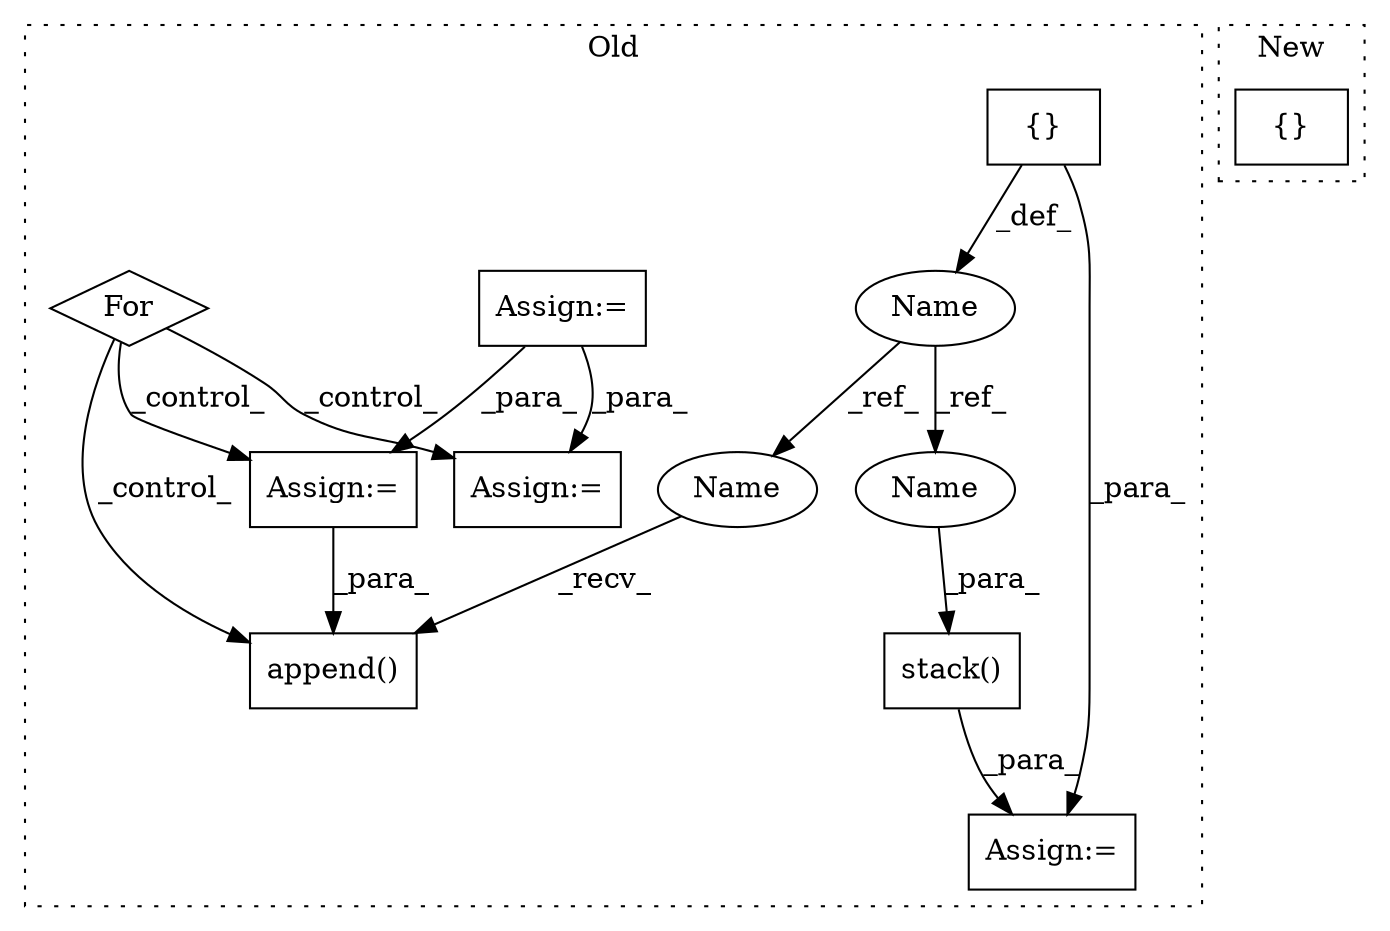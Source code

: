 digraph G {
subgraph cluster0 {
1 [label="stack()" a="75" s="1923,1936" l="12,8" shape="box"];
3 [label="Assign:=" a="68" s="1920" l="3" shape="box"];
4 [label="{}" a="59" s="1174,1174" l="2,1" shape="box"];
5 [label="append()" a="75" s="1870,1881" l="9,1" shape="box"];
6 [label="For" a="107" s="1202,1253" l="4,14" shape="diamond"];
7 [label="Assign:=" a="68" s="1137" l="3" shape="box"];
8 [label="Assign:=" a="68" s="1440" l="3" shape="box"];
9 [label="Assign:=" a="68" s="1811" l="3" shape="box"];
10 [label="Name" a="87" s="1170" l="1" shape="ellipse"];
11 [label="Name" a="87" s="1935" l="1" shape="ellipse"];
12 [label="Name" a="87" s="1870" l="1" shape="ellipse"];
label = "Old";
style="dotted";
}
subgraph cluster1 {
2 [label="{}" a="59" s="2321,2412" l="26,0" shape="box"];
label = "New";
style="dotted";
}
1 -> 3 [label="_para_"];
4 -> 3 [label="_para_"];
4 -> 10 [label="_def_"];
6 -> 9 [label="_control_"];
6 -> 8 [label="_control_"];
6 -> 5 [label="_control_"];
7 -> 8 [label="_para_"];
7 -> 9 [label="_para_"];
8 -> 5 [label="_para_"];
10 -> 12 [label="_ref_"];
10 -> 11 [label="_ref_"];
11 -> 1 [label="_para_"];
12 -> 5 [label="_recv_"];
}